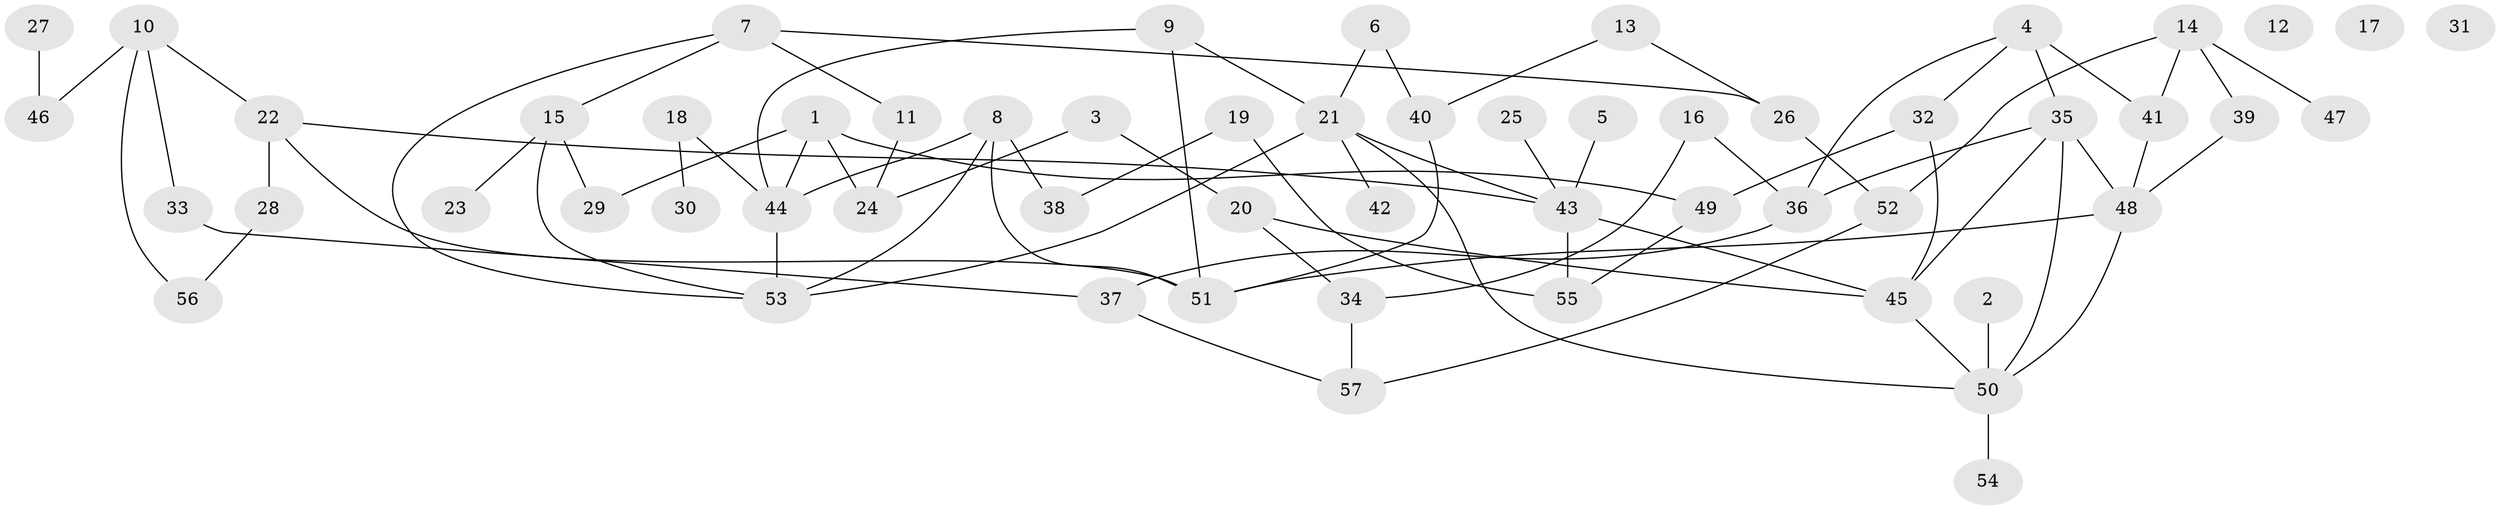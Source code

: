 // Generated by graph-tools (version 1.1) at 2025/00/03/09/25 03:00:48]
// undirected, 57 vertices, 80 edges
graph export_dot {
graph [start="1"]
  node [color=gray90,style=filled];
  1;
  2;
  3;
  4;
  5;
  6;
  7;
  8;
  9;
  10;
  11;
  12;
  13;
  14;
  15;
  16;
  17;
  18;
  19;
  20;
  21;
  22;
  23;
  24;
  25;
  26;
  27;
  28;
  29;
  30;
  31;
  32;
  33;
  34;
  35;
  36;
  37;
  38;
  39;
  40;
  41;
  42;
  43;
  44;
  45;
  46;
  47;
  48;
  49;
  50;
  51;
  52;
  53;
  54;
  55;
  56;
  57;
  1 -- 24;
  1 -- 29;
  1 -- 44;
  1 -- 49;
  2 -- 50;
  3 -- 20;
  3 -- 24;
  4 -- 32;
  4 -- 35;
  4 -- 36;
  4 -- 41;
  5 -- 43;
  6 -- 21;
  6 -- 40;
  7 -- 11;
  7 -- 15;
  7 -- 26;
  7 -- 53;
  8 -- 38;
  8 -- 44;
  8 -- 51;
  8 -- 53;
  9 -- 21;
  9 -- 44;
  9 -- 51;
  10 -- 22;
  10 -- 33;
  10 -- 46;
  10 -- 56;
  11 -- 24;
  13 -- 26;
  13 -- 40;
  14 -- 39;
  14 -- 41;
  14 -- 47;
  14 -- 52;
  15 -- 23;
  15 -- 29;
  15 -- 53;
  16 -- 34;
  16 -- 36;
  18 -- 30;
  18 -- 44;
  19 -- 38;
  19 -- 55;
  20 -- 34;
  20 -- 45;
  21 -- 42;
  21 -- 43;
  21 -- 50;
  21 -- 53;
  22 -- 28;
  22 -- 43;
  22 -- 51;
  25 -- 43;
  26 -- 52;
  27 -- 46;
  28 -- 56;
  32 -- 45;
  32 -- 49;
  33 -- 37;
  34 -- 57;
  35 -- 36;
  35 -- 45;
  35 -- 48;
  35 -- 50;
  36 -- 37;
  37 -- 57;
  39 -- 48;
  40 -- 51;
  41 -- 48;
  43 -- 45;
  43 -- 55;
  44 -- 53;
  45 -- 50;
  48 -- 50;
  48 -- 51;
  49 -- 55;
  50 -- 54;
  52 -- 57;
}
